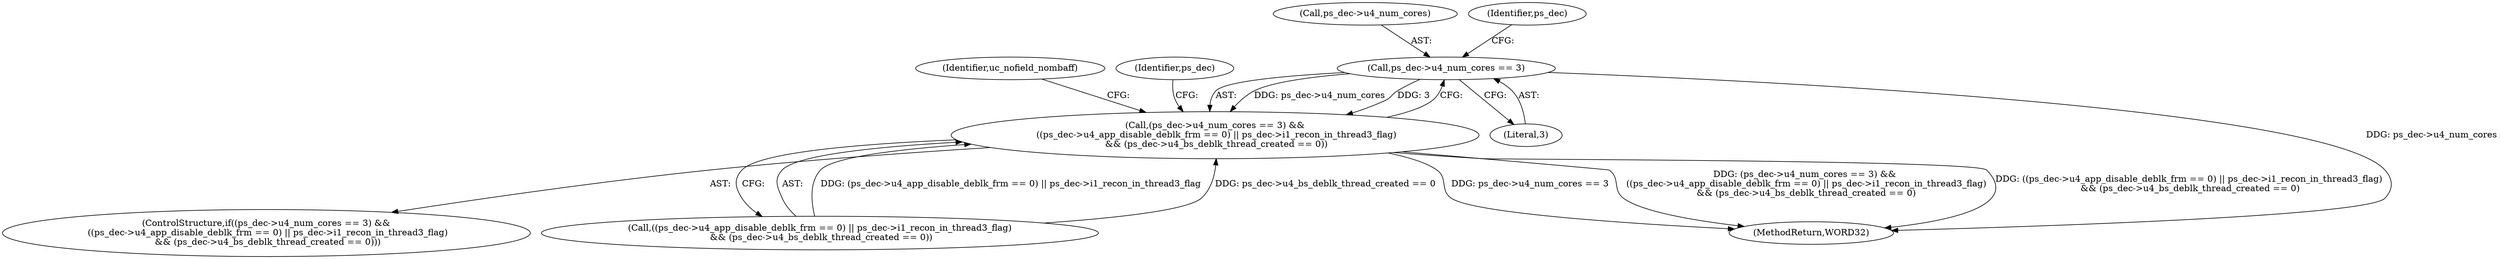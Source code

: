 digraph "0_Android_6c327afb263837bc90760c55c6605b26161a4eb9_0@pointer" {
"1001682" [label="(Call,ps_dec->u4_num_cores == 3)"];
"1001681" [label="(Call,(ps_dec->u4_num_cores == 3) &&\n ((ps_dec->u4_app_disable_deblk_frm == 0) || ps_dec->i1_recon_in_thread3_flag)\n && (ps_dec->u4_bs_deblk_thread_created == 0))"];
"1001683" [label="(Call,ps_dec->u4_num_cores)"];
"1001727" [label="(Identifier,uc_nofield_nombaff)"];
"1001681" [label="(Call,(ps_dec->u4_num_cores == 3) &&\n ((ps_dec->u4_app_disable_deblk_frm == 0) || ps_dec->i1_recon_in_thread3_flag)\n && (ps_dec->u4_bs_deblk_thread_created == 0))"];
"1001682" [label="(Call,ps_dec->u4_num_cores == 3)"];
"1001680" [label="(ControlStructure,if((ps_dec->u4_num_cores == 3) &&\n ((ps_dec->u4_app_disable_deblk_frm == 0) || ps_dec->i1_recon_in_thread3_flag)\n && (ps_dec->u4_bs_deblk_thread_created == 0)))"];
"1001705" [label="(Identifier,ps_dec)"];
"1001687" [label="(Call,((ps_dec->u4_app_disable_deblk_frm == 0) || ps_dec->i1_recon_in_thread3_flag)\n && (ps_dec->u4_bs_deblk_thread_created == 0))"];
"1001691" [label="(Identifier,ps_dec)"];
"1001686" [label="(Literal,3)"];
"1002606" [label="(MethodReturn,WORD32)"];
"1001682" -> "1001681"  [label="AST: "];
"1001682" -> "1001686"  [label="CFG: "];
"1001683" -> "1001682"  [label="AST: "];
"1001686" -> "1001682"  [label="AST: "];
"1001691" -> "1001682"  [label="CFG: "];
"1001681" -> "1001682"  [label="CFG: "];
"1001682" -> "1002606"  [label="DDG: ps_dec->u4_num_cores"];
"1001682" -> "1001681"  [label="DDG: ps_dec->u4_num_cores"];
"1001682" -> "1001681"  [label="DDG: 3"];
"1001681" -> "1001680"  [label="AST: "];
"1001681" -> "1001687"  [label="CFG: "];
"1001687" -> "1001681"  [label="AST: "];
"1001705" -> "1001681"  [label="CFG: "];
"1001727" -> "1001681"  [label="CFG: "];
"1001681" -> "1002606"  [label="DDG: ps_dec->u4_num_cores == 3"];
"1001681" -> "1002606"  [label="DDG: (ps_dec->u4_num_cores == 3) &&\n ((ps_dec->u4_app_disable_deblk_frm == 0) || ps_dec->i1_recon_in_thread3_flag)\n && (ps_dec->u4_bs_deblk_thread_created == 0)"];
"1001681" -> "1002606"  [label="DDG: ((ps_dec->u4_app_disable_deblk_frm == 0) || ps_dec->i1_recon_in_thread3_flag)\n && (ps_dec->u4_bs_deblk_thread_created == 0)"];
"1001687" -> "1001681"  [label="DDG: (ps_dec->u4_app_disable_deblk_frm == 0) || ps_dec->i1_recon_in_thread3_flag"];
"1001687" -> "1001681"  [label="DDG: ps_dec->u4_bs_deblk_thread_created == 0"];
}
